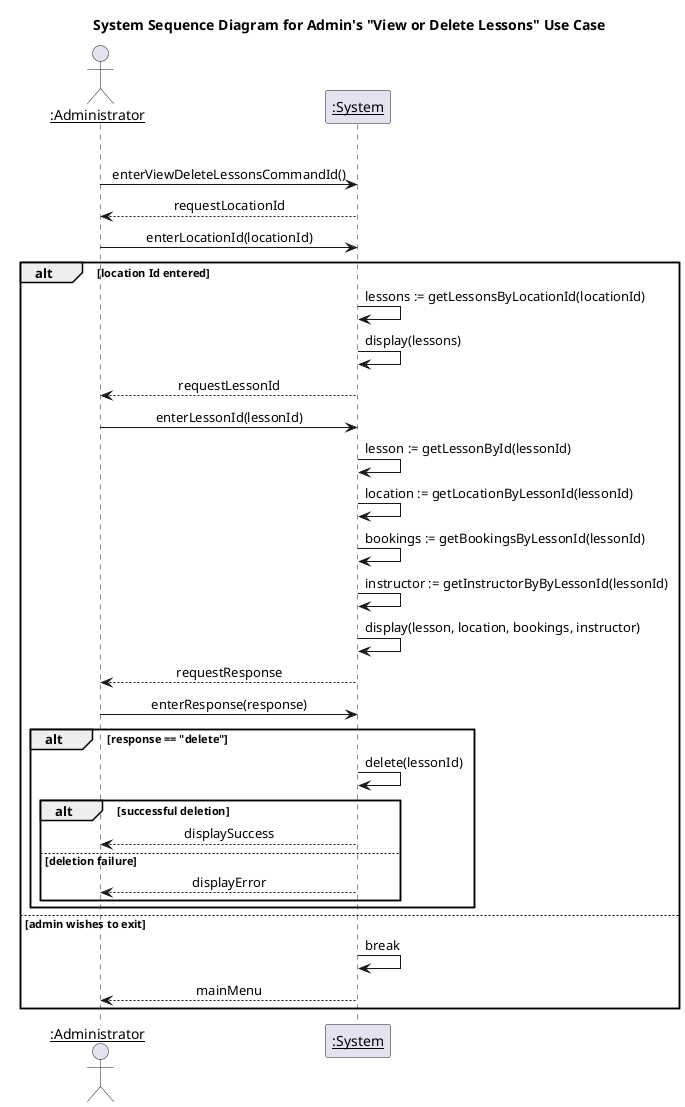@startuml System Sequence Diagram for Admin's "View or Delete Lessons" Use Case
title System Sequence Diagram for Admin's "View or Delete Lessons" Use Case
skinparam sequenceMessageAlign center 

actor "<u>:Administrator" as admin
participant "<u>:System" as system

loop while (true)
    admin -> system : enterViewDeleteLessonsCommandId()
    system --> admin : requestLocationId
    admin -> system : enterLocationId(locationId)
    alt location Id entered
        system -> system : lessons := getLessonsByLocationId(locationId)
        system -> system : display(lessons)
        system --> admin : requestLessonId
        admin -> system : enterLessonId(lessonId)
        system -> system : lesson := getLessonById(lessonId)
        system -> system : location := getLocationByLessonId(lessonId)
        system -> system : bookings := getBookingsByLessonId(lessonId)
        system -> system : instructor := getInstructorByByLessonId(lessonId)
        system -> system : display(lesson, location, bookings, instructor)
        system --> admin : requestResponse
        admin -> system : enterResponse(response)
        alt response == "delete"
            system -> system : delete(lessonId)
            alt successful deletion
                system --> admin : displaySuccess
            else deletion failure
                system --> admin : displayError
            end
        end
    else admin wishes to exit
        system -> system : break
        system --> admin : mainMenu
end
@enduml